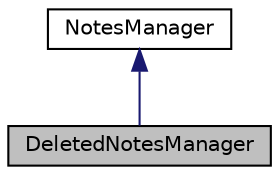 digraph "DeletedNotesManager"
{
  edge [fontname="Helvetica",fontsize="10",labelfontname="Helvetica",labelfontsize="10"];
  node [fontname="Helvetica",fontsize="10",shape=record];
  Node1 [label="DeletedNotesManager",height=0.2,width=0.4,color="black", fillcolor="grey75", style="filled", fontcolor="black"];
  Node2 -> Node1 [dir="back",color="midnightblue",fontsize="10",style="solid",fontname="Helvetica"];
  Node2 [label="NotesManager",height=0.2,width=0.4,color="black", fillcolor="white", style="filled",URL="$class_notes_manager.html",tooltip="Classe mère des NotesManager, qui permet de gérer les différents états des notes par héritage..."];
}
